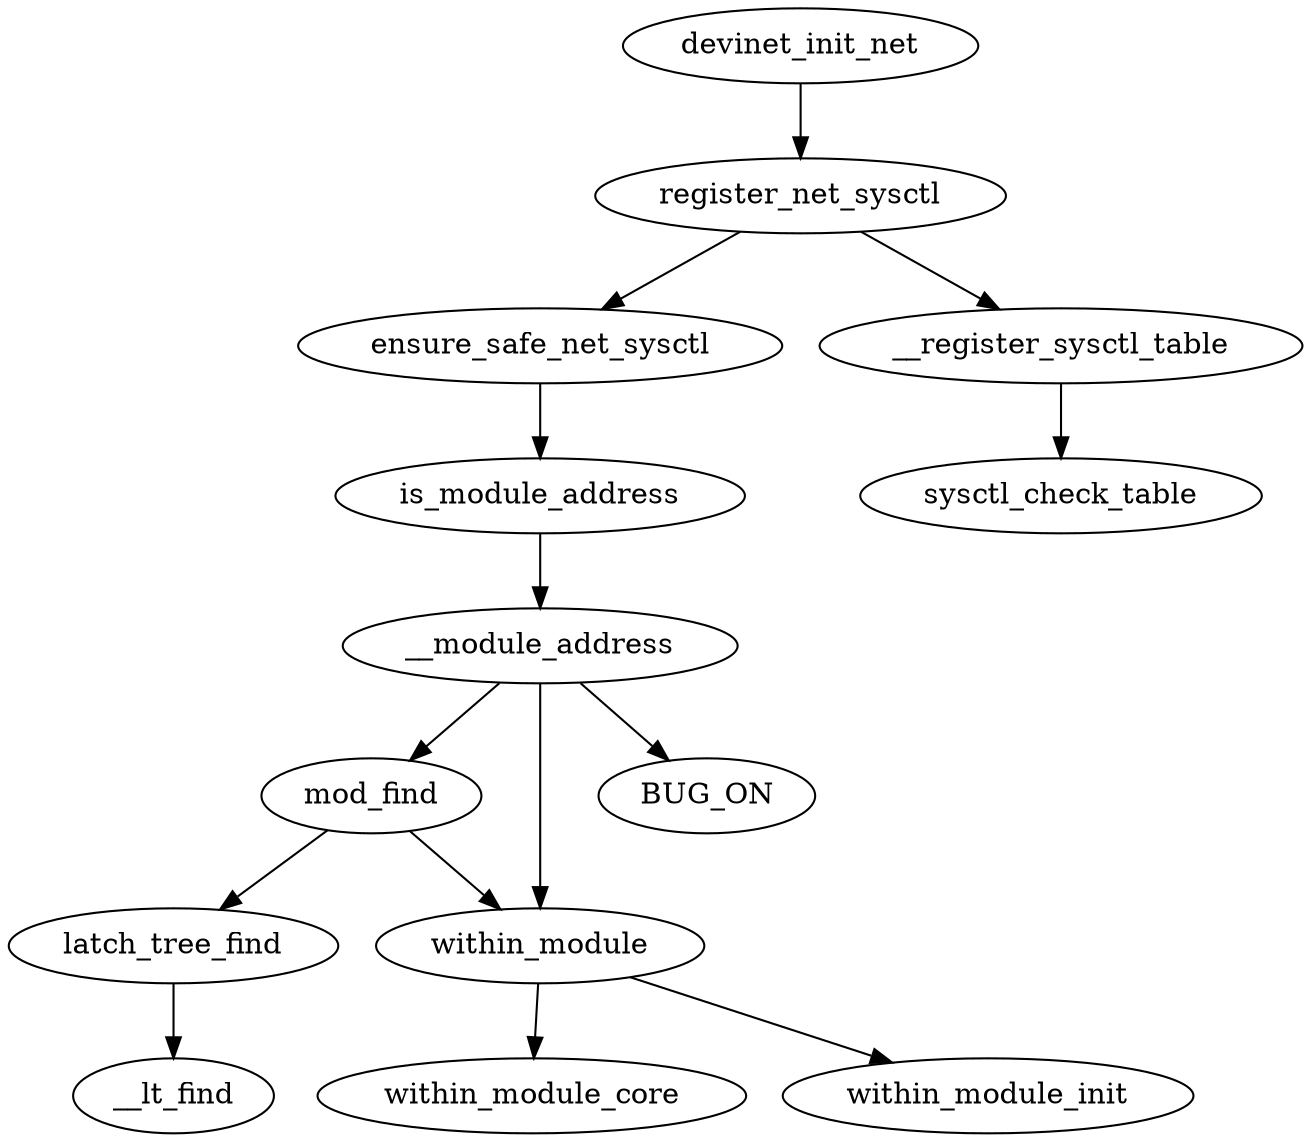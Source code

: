 digraph "/home/cendes/Documents/masters_thesis/ocloz/knob_graph_search/./partial_graph_ip_forward.dot" {
	 register_net_sysctl -> ensure_safe_net_sysctl
	 ensure_safe_net_sysctl -> is_module_address
	 is_module_address -> __module_address
	 latch_tree_find -> __lt_find
	 mod_find -> latch_tree_find
	 __module_address -> mod_find
	 within_module -> within_module_core
	 __module_address -> within_module
	 mod_find -> within_module
	 within_module -> within_module_init
	 __module_address -> BUG_ON
	 devinet_init_net -> register_net_sysctl
	 __register_sysctl_table -> sysctl_check_table
	 register_net_sysctl -> __register_sysctl_table
}
